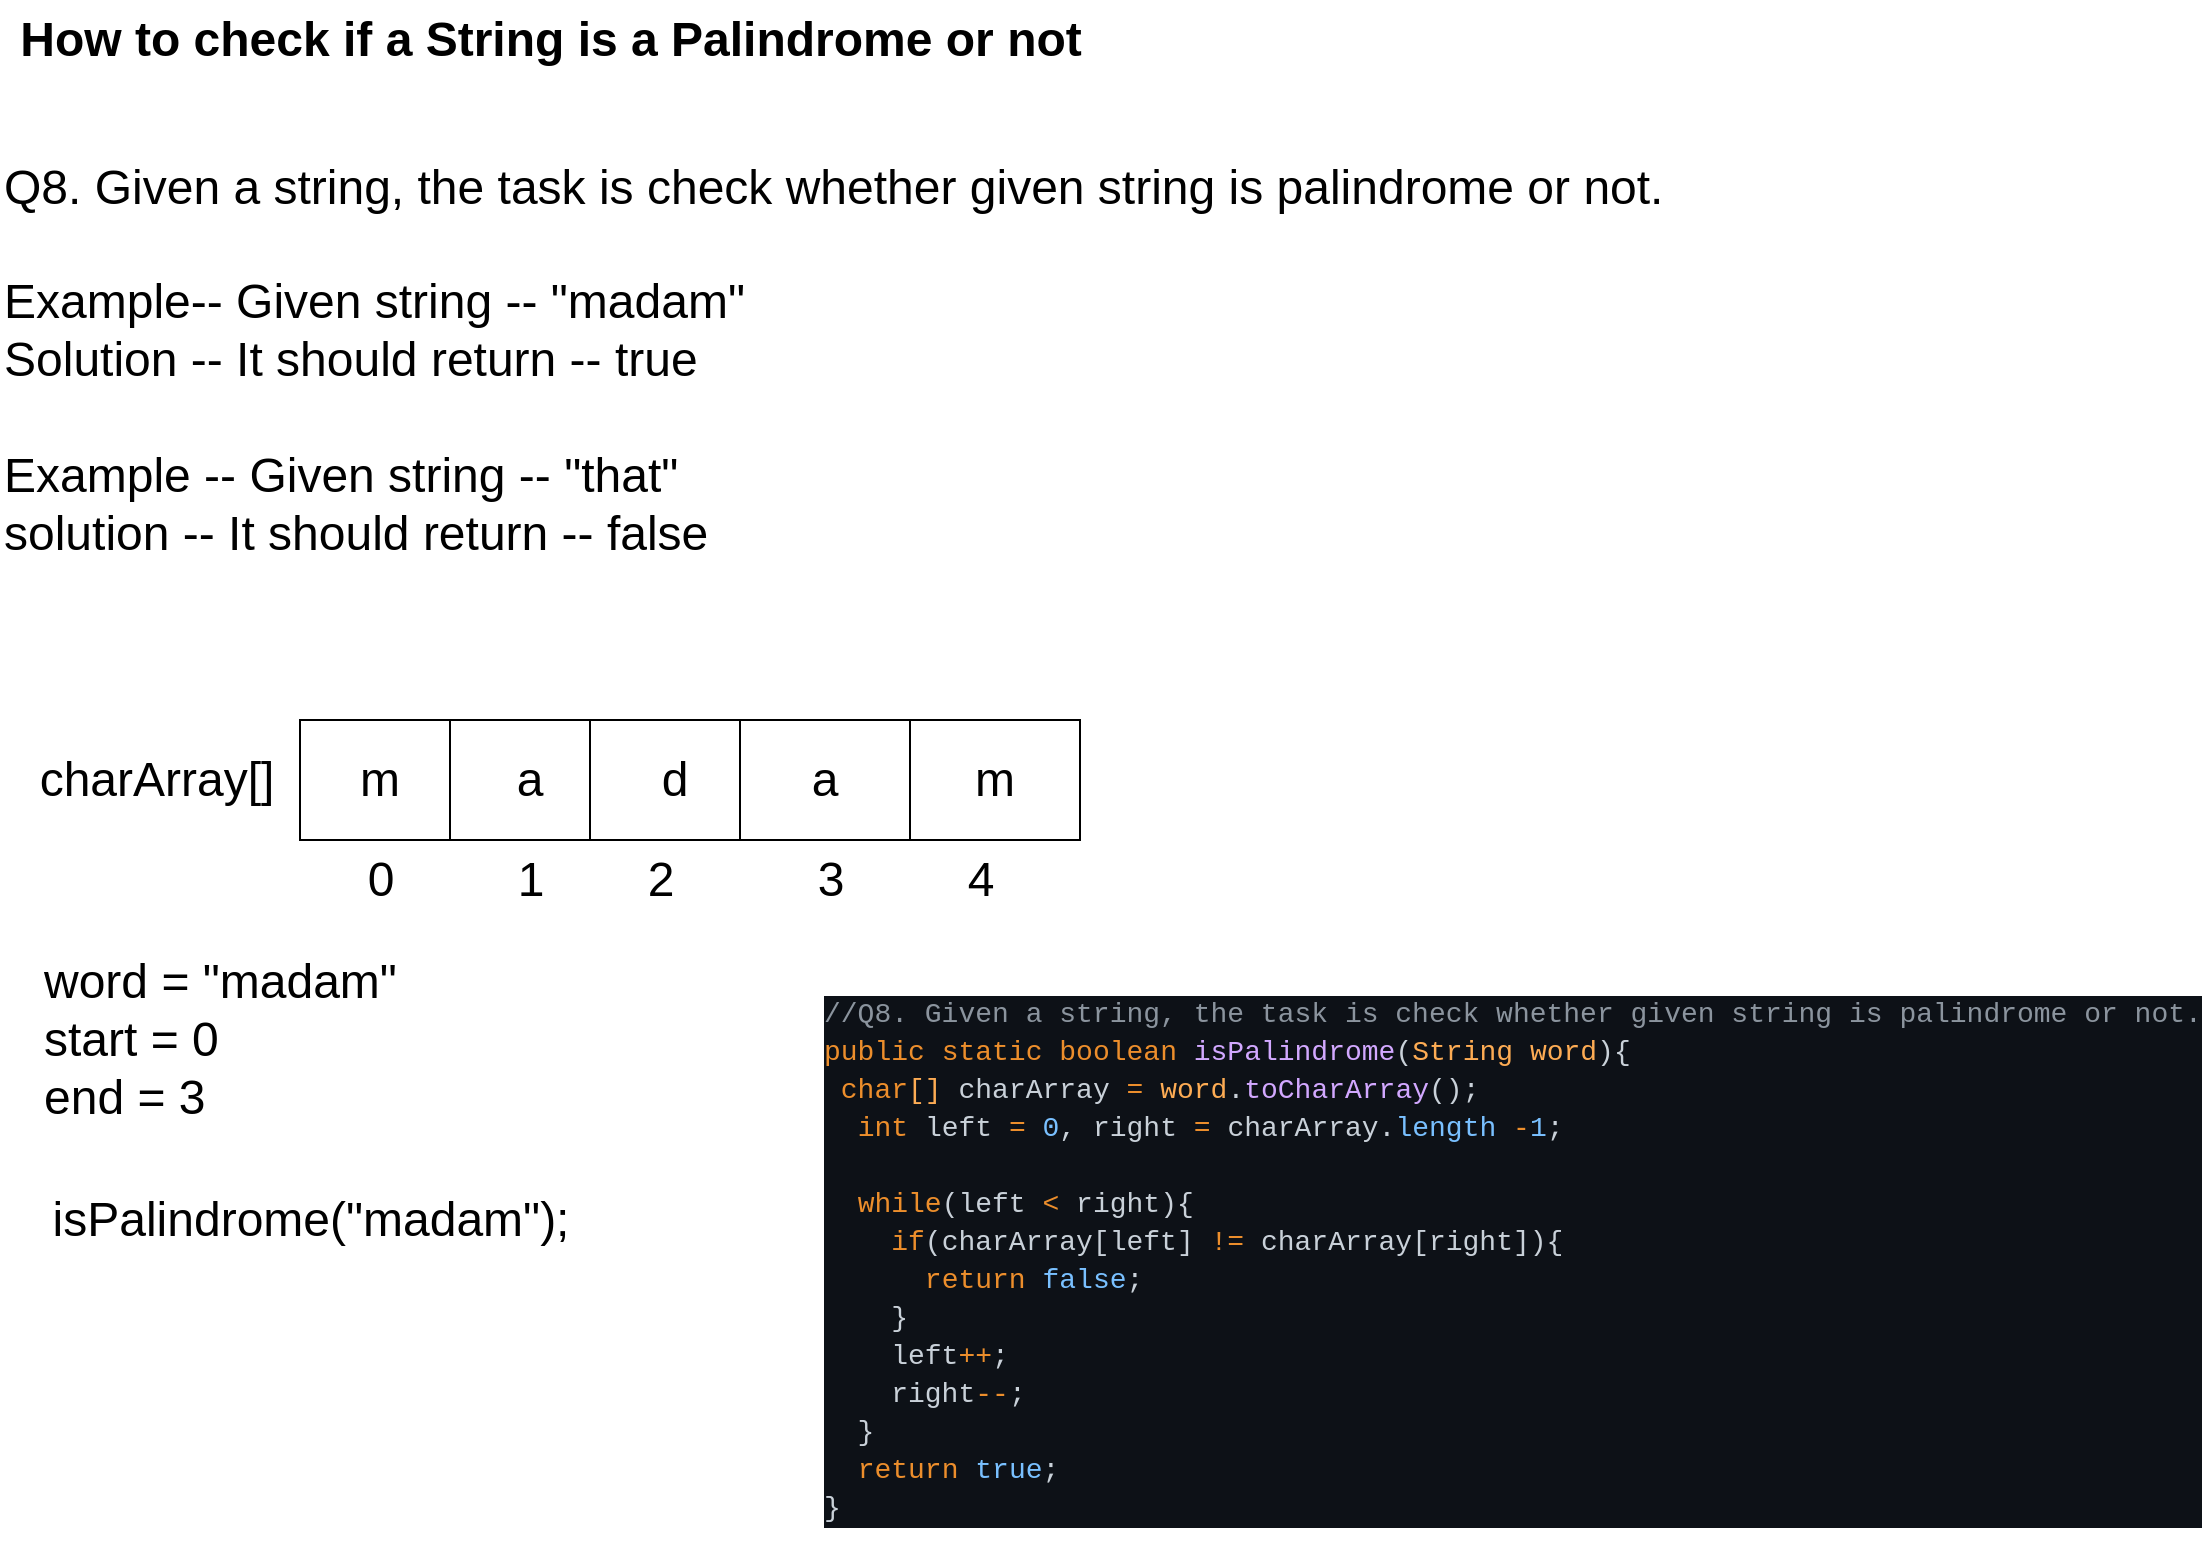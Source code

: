 <mxfile>
    <diagram id="CVv5Z3MGzFZoj8nB-pyJ" name="Page-1">
        <mxGraphModel dx="1242" dy="-4889" grid="1" gridSize="10" guides="1" tooltips="1" connect="1" arrows="1" fold="1" page="1" pageScale="1" pageWidth="850" pageHeight="1100" math="0" shadow="0">
            <root>
                <mxCell id="0"/>
                <mxCell id="1" parent="0"/>
                <mxCell id="2" value="&lt;font style=&quot;font-size: 24px;&quot;&gt;&lt;b&gt;How to check if a String is a Palindrome or not&lt;/b&gt;&lt;/font&gt;" style="text;html=1;align=center;verticalAlign=middle;resizable=0;points=[];autosize=1;strokeColor=none;fillColor=none;" vertex="1" parent="1">
                    <mxGeometry x="20" y="5540" width="550" height="40" as="geometry"/>
                </mxCell>
                <mxCell id="3" value="Q8. Given a string, the task is check whether given string is palindrome or not.&lt;br&gt;&lt;br&gt;Example-- Given string -- &quot;madam&quot;&lt;br&gt;Solution -- It should return -- true&lt;br&gt;&lt;br&gt;Example -- Given string -- &quot;that&quot;&lt;br&gt;solution -- It should return -- false" style="text;html=1;align=left;verticalAlign=middle;resizable=0;points=[];autosize=1;strokeColor=none;fillColor=none;fontSize=24;" vertex="1" parent="1">
                    <mxGeometry x="20" y="5610" width="850" height="220" as="geometry"/>
                </mxCell>
                <mxCell id="4" value="m" style="rounded=0;whiteSpace=wrap;html=1;fontSize=24;" vertex="1" parent="1">
                    <mxGeometry x="170" y="5900" width="80" height="60" as="geometry"/>
                </mxCell>
                <mxCell id="5" value="a&lt;span style=&quot;color: rgba(0, 0, 0, 0); font-family: monospace; font-size: 0px; text-align: start;&quot;&gt;%3CmxGraphModel%3E%3Croot%3E%3CmxCell%20id%3D%220%22%2F%3E%3CmxCell%20id%3D%221%22%20parent%3D%220%22%2F%3E%3CmxCell%20id%3D%222%22%20value%3D%22%22%20style%3D%22rounded%3D0%3BwhiteSpace%3Dwrap%3Bhtml%3D1%3BfontSize%3D24%3B%22%20vertex%3D%221%22%20parent%3D%221%22%3E%3CmxGeometry%20x%3D%2290%22%20y%3D%225890%22%20width%3D%2280%22%20height%3D%2260%22%20as%3D%22geometry%22%2F%3E%3C%2FmxCell%3E%3C%2Froot%3E%3C%2FmxGraphModel%3E&lt;/span&gt;" style="rounded=0;whiteSpace=wrap;html=1;fontSize=24;" vertex="1" parent="1">
                    <mxGeometry x="245" y="5900" width="80" height="60" as="geometry"/>
                </mxCell>
                <mxCell id="6" value="d" style="rounded=0;whiteSpace=wrap;html=1;fontSize=24;" vertex="1" parent="1">
                    <mxGeometry x="315" y="5900" width="85" height="60" as="geometry"/>
                </mxCell>
                <mxCell id="7" value="a" style="rounded=0;whiteSpace=wrap;html=1;fontSize=24;" vertex="1" parent="1">
                    <mxGeometry x="390" y="5900" width="85" height="60" as="geometry"/>
                </mxCell>
                <mxCell id="8" value="m" style="rounded=0;whiteSpace=wrap;html=1;fontSize=24;" vertex="1" parent="1">
                    <mxGeometry x="475" y="5900" width="85" height="60" as="geometry"/>
                </mxCell>
                <mxCell id="9" value="0" style="text;html=1;align=center;verticalAlign=middle;resizable=0;points=[];autosize=1;strokeColor=none;fillColor=none;fontSize=24;" vertex="1" parent="1">
                    <mxGeometry x="190" y="5960" width="40" height="40" as="geometry"/>
                </mxCell>
                <mxCell id="10" value="1" style="text;html=1;align=center;verticalAlign=middle;resizable=0;points=[];autosize=1;strokeColor=none;fillColor=none;fontSize=24;" vertex="1" parent="1">
                    <mxGeometry x="265" y="5960" width="40" height="40" as="geometry"/>
                </mxCell>
                <mxCell id="11" value="2" style="text;html=1;align=center;verticalAlign=middle;resizable=0;points=[];autosize=1;strokeColor=none;fillColor=none;fontSize=24;" vertex="1" parent="1">
                    <mxGeometry x="330" y="5960" width="40" height="40" as="geometry"/>
                </mxCell>
                <mxCell id="12" value="3" style="text;html=1;align=center;verticalAlign=middle;resizable=0;points=[];autosize=1;strokeColor=none;fillColor=none;fontSize=24;" vertex="1" parent="1">
                    <mxGeometry x="415" y="5960" width="40" height="40" as="geometry"/>
                </mxCell>
                <mxCell id="13" value="4" style="text;html=1;align=center;verticalAlign=middle;resizable=0;points=[];autosize=1;strokeColor=none;fillColor=none;fontSize=24;" vertex="1" parent="1">
                    <mxGeometry x="490" y="5960" width="40" height="40" as="geometry"/>
                </mxCell>
                <mxCell id="14" value="charArray[]" style="text;html=1;align=center;verticalAlign=middle;resizable=0;points=[];autosize=1;strokeColor=none;fillColor=none;fontSize=24;" vertex="1" parent="1">
                    <mxGeometry x="27.5" y="5910" width="140" height="40" as="geometry"/>
                </mxCell>
                <mxCell id="15" value="isPalindrome(&quot;madam&quot;);" style="text;html=1;align=center;verticalAlign=middle;resizable=0;points=[];autosize=1;strokeColor=none;fillColor=none;fontSize=24;" vertex="1" parent="1">
                    <mxGeometry x="35" y="6130" width="280" height="40" as="geometry"/>
                </mxCell>
                <mxCell id="16" value="word = &quot;madam&quot;&lt;br&gt;start = 0&lt;br&gt;end = 3" style="text;html=1;align=left;verticalAlign=middle;resizable=0;points=[];autosize=1;strokeColor=none;fillColor=none;fontSize=24;" vertex="1" parent="1">
                    <mxGeometry x="40" y="6010" width="200" height="100" as="geometry"/>
                </mxCell>
                <mxCell id="17" value="&lt;div style=&quot;color: rgb(201, 209, 217); background-color: rgb(13, 17, 23); font-family: Consolas, &amp;quot;Courier New&amp;quot;, monospace; font-size: 14px; line-height: 19px;&quot;&gt;&lt;div&gt;&lt;span style=&quot;color: #8b949e;&quot;&gt;//Q8. Given a string, the task is check whether given string is palindrome or not.&lt;/span&gt;&lt;/div&gt;&lt;div&gt;&lt;span style=&quot;color: #ec8e2c;&quot;&gt;public&lt;/span&gt; &lt;span style=&quot;color: #ec8e2c;&quot;&gt;static&lt;/span&gt; &lt;span style=&quot;color: #ec8e2c;&quot;&gt;boolean&lt;/span&gt; &lt;span style=&quot;color: #d2a8ff;&quot;&gt;isPalindrome&lt;/span&gt;(&lt;span style=&quot;color: #fdac54;&quot;&gt;String&lt;/span&gt; &lt;span style=&quot;color: #fdac54;&quot;&gt;word&lt;/span&gt;){&lt;/div&gt;&lt;div&gt;&amp;nbsp;&lt;span style=&quot;color: #ec8e2c;&quot;&gt;char&lt;/span&gt;&lt;span style=&quot;color: #fdac54;&quot;&gt;[] &lt;/span&gt;charArray&lt;span style=&quot;color: #fdac54;&quot;&gt; &lt;/span&gt;&lt;span style=&quot;color: #ec8e2c;&quot;&gt;=&lt;/span&gt; &lt;span style=&quot;color: #fdac54;&quot;&gt;word&lt;/span&gt;.&lt;span style=&quot;color: #d2a8ff;&quot;&gt;toCharArray&lt;/span&gt;();&lt;/div&gt;&lt;div&gt;&amp;nbsp; &lt;span style=&quot;color: #ec8e2c;&quot;&gt;int&lt;/span&gt;&lt;span style=&quot;color: #fdac54;&quot;&gt; &lt;/span&gt;left&lt;span style=&quot;color: #fdac54;&quot;&gt; &lt;/span&gt;&lt;span style=&quot;color: #ec8e2c;&quot;&gt;=&lt;/span&gt; &lt;span style=&quot;color: #79c0ff;&quot;&gt;0&lt;/span&gt;, right &lt;span style=&quot;color: #ec8e2c;&quot;&gt;=&lt;/span&gt; charArray.&lt;span style=&quot;color: #79c0ff;&quot;&gt;length&lt;/span&gt; &lt;span style=&quot;color: #ec8e2c;&quot;&gt;-&lt;/span&gt;&lt;span style=&quot;color: #79c0ff;&quot;&gt;1&lt;/span&gt;;&lt;/div&gt;&lt;br&gt;&lt;div&gt;&amp;nbsp; &lt;span style=&quot;color: #ec8e2c;&quot;&gt;while&lt;/span&gt;(left &lt;span style=&quot;color: #ec8e2c;&quot;&gt;&amp;lt;&lt;/span&gt; right){&lt;/div&gt;&lt;div&gt;&amp;nbsp; &amp;nbsp; &lt;span style=&quot;color: #ec8e2c;&quot;&gt;if&lt;/span&gt;(charArray[left] &lt;span style=&quot;color: #ec8e2c;&quot;&gt;!=&lt;/span&gt; charArray[right]){&lt;/div&gt;&lt;div&gt;&amp;nbsp; &amp;nbsp; &amp;nbsp; &lt;span style=&quot;color: #ec8e2c;&quot;&gt;return&lt;/span&gt; &lt;span style=&quot;color: #79c0ff;&quot;&gt;false&lt;/span&gt;;&lt;/div&gt;&lt;div&gt;&amp;nbsp; &amp;nbsp; }&lt;/div&gt;&lt;div&gt;&amp;nbsp; &amp;nbsp; left&lt;span style=&quot;color: #ec8e2c;&quot;&gt;++&lt;/span&gt;;&lt;/div&gt;&lt;div&gt;&amp;nbsp; &amp;nbsp; right&lt;span style=&quot;color: #ec8e2c;&quot;&gt;--&lt;/span&gt;;&lt;/div&gt;&lt;div&gt;&amp;nbsp; }&lt;/div&gt;&lt;div&gt;&amp;nbsp; &lt;span style=&quot;color: #ec8e2c;&quot;&gt;return&lt;/span&gt; &lt;span style=&quot;color: #79c0ff;&quot;&gt;true&lt;/span&gt;;&lt;/div&gt;&lt;div&gt;}&lt;/div&gt;&lt;/div&gt;" style="text;html=1;align=left;verticalAlign=middle;resizable=0;points=[];autosize=1;strokeColor=none;fillColor=none;fontSize=24;" vertex="1" parent="1">
                    <mxGeometry x="430" y="6030" width="650" height="280" as="geometry"/>
                </mxCell>
            </root>
        </mxGraphModel>
    </diagram>
</mxfile>